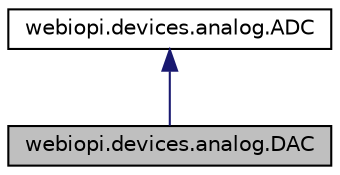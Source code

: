 digraph "webiopi.devices.analog.DAC"
{
  edge [fontname="Helvetica",fontsize="10",labelfontname="Helvetica",labelfontsize="10"];
  node [fontname="Helvetica",fontsize="10",shape=record];
  Node1 [label="webiopi.devices.analog.DAC",height=0.2,width=0.4,color="black", fillcolor="grey75", style="filled", fontcolor="black"];
  Node2 -> Node1 [dir="back",color="midnightblue",fontsize="10",style="solid",fontname="Helvetica"];
  Node2 [label="webiopi.devices.analog.ADC",height=0.2,width=0.4,color="black", fillcolor="white", style="filled",URL="$classwebiopi_1_1devices_1_1analog_1_1ADC.html"];
}
